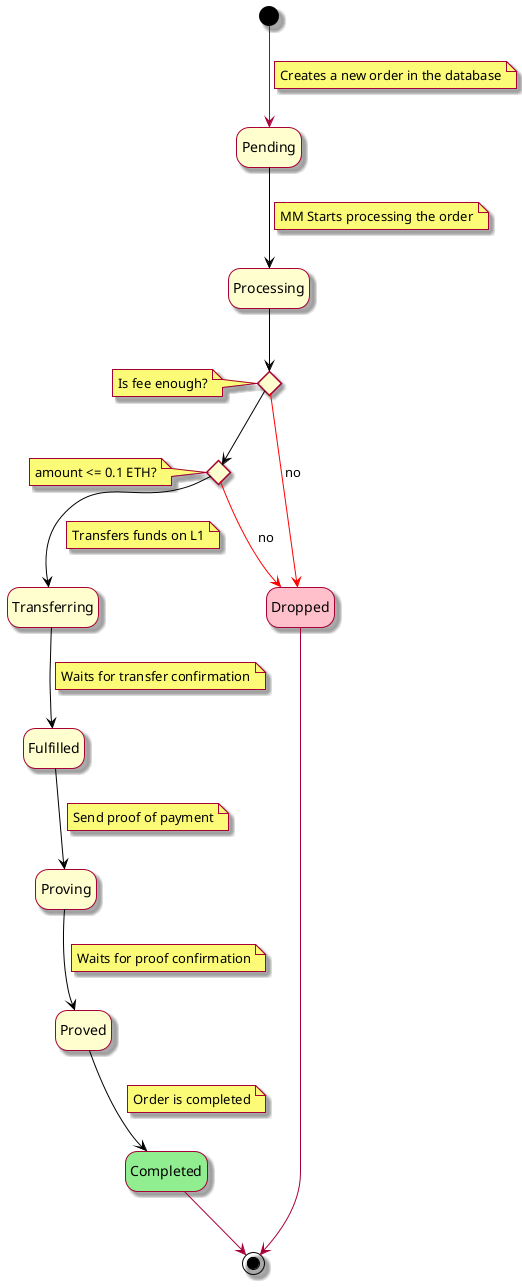 @startuml

skin rose
hide empty description

State Pending
State Processing
State Transferring
State Fulfilled
State Proving
State Proved
State Completed #lightgreen
State Dropped #pink

[*] -d-> Pending
note on link
  Creates a new order in the database
end note

Pending -d[#black]-> Processing
note on link
  MM Starts processing the order
end note

State CheckFee <<choice>>
note left of CheckFee
    Is fee enough?
end note
State CheckAmount <<choice>>
note left of CheckAmount
    amount <= 0.1 ETH?
end note
Processing -d[#black]-> CheckFee
CheckFee -[#black]-> CheckAmount
CheckFee -r[#red]-> Dropped : no

CheckAmount -d[#black]-> Transferring
note on link
  Transfers funds on L1
end note
CheckAmount -d[#red]-> Dropped : no

Transferring -d[#black]-> Fulfilled
note on link
  Waits for transfer confirmation
end note

Fulfilled -d[#black]-> Proving
note on link
  Send proof of payment
end note

Proving -d[#black]-> Proved
note on link
  Waits for proof confirmation
end note

Proved -d[#black]-> Completed
note on link
  Order is completed
end note

Completed -d-> [*]
Dropped --> [*]

@enduml
